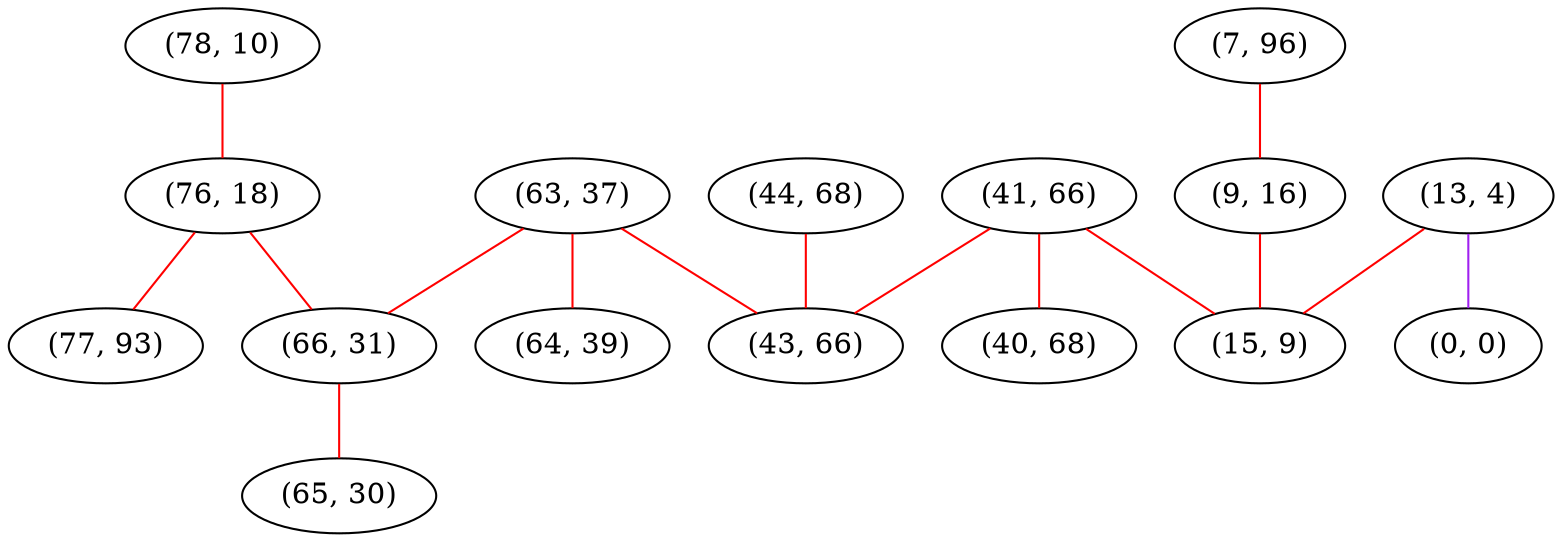 graph "" {
"(78, 10)";
"(7, 96)";
"(76, 18)";
"(41, 66)";
"(13, 4)";
"(63, 37)";
"(64, 39)";
"(66, 31)";
"(9, 16)";
"(44, 68)";
"(77, 93)";
"(15, 9)";
"(0, 0)";
"(65, 30)";
"(43, 66)";
"(40, 68)";
"(78, 10)" -- "(76, 18)"  [color=red, key=0, weight=1];
"(7, 96)" -- "(9, 16)"  [color=red, key=0, weight=1];
"(76, 18)" -- "(66, 31)"  [color=red, key=0, weight=1];
"(76, 18)" -- "(77, 93)"  [color=red, key=0, weight=1];
"(41, 66)" -- "(43, 66)"  [color=red, key=0, weight=1];
"(41, 66)" -- "(40, 68)"  [color=red, key=0, weight=1];
"(41, 66)" -- "(15, 9)"  [color=red, key=0, weight=1];
"(13, 4)" -- "(0, 0)"  [color=purple, key=0, weight=4];
"(13, 4)" -- "(15, 9)"  [color=red, key=0, weight=1];
"(63, 37)" -- "(66, 31)"  [color=red, key=0, weight=1];
"(63, 37)" -- "(43, 66)"  [color=red, key=0, weight=1];
"(63, 37)" -- "(64, 39)"  [color=red, key=0, weight=1];
"(66, 31)" -- "(65, 30)"  [color=red, key=0, weight=1];
"(9, 16)" -- "(15, 9)"  [color=red, key=0, weight=1];
"(44, 68)" -- "(43, 66)"  [color=red, key=0, weight=1];
}
